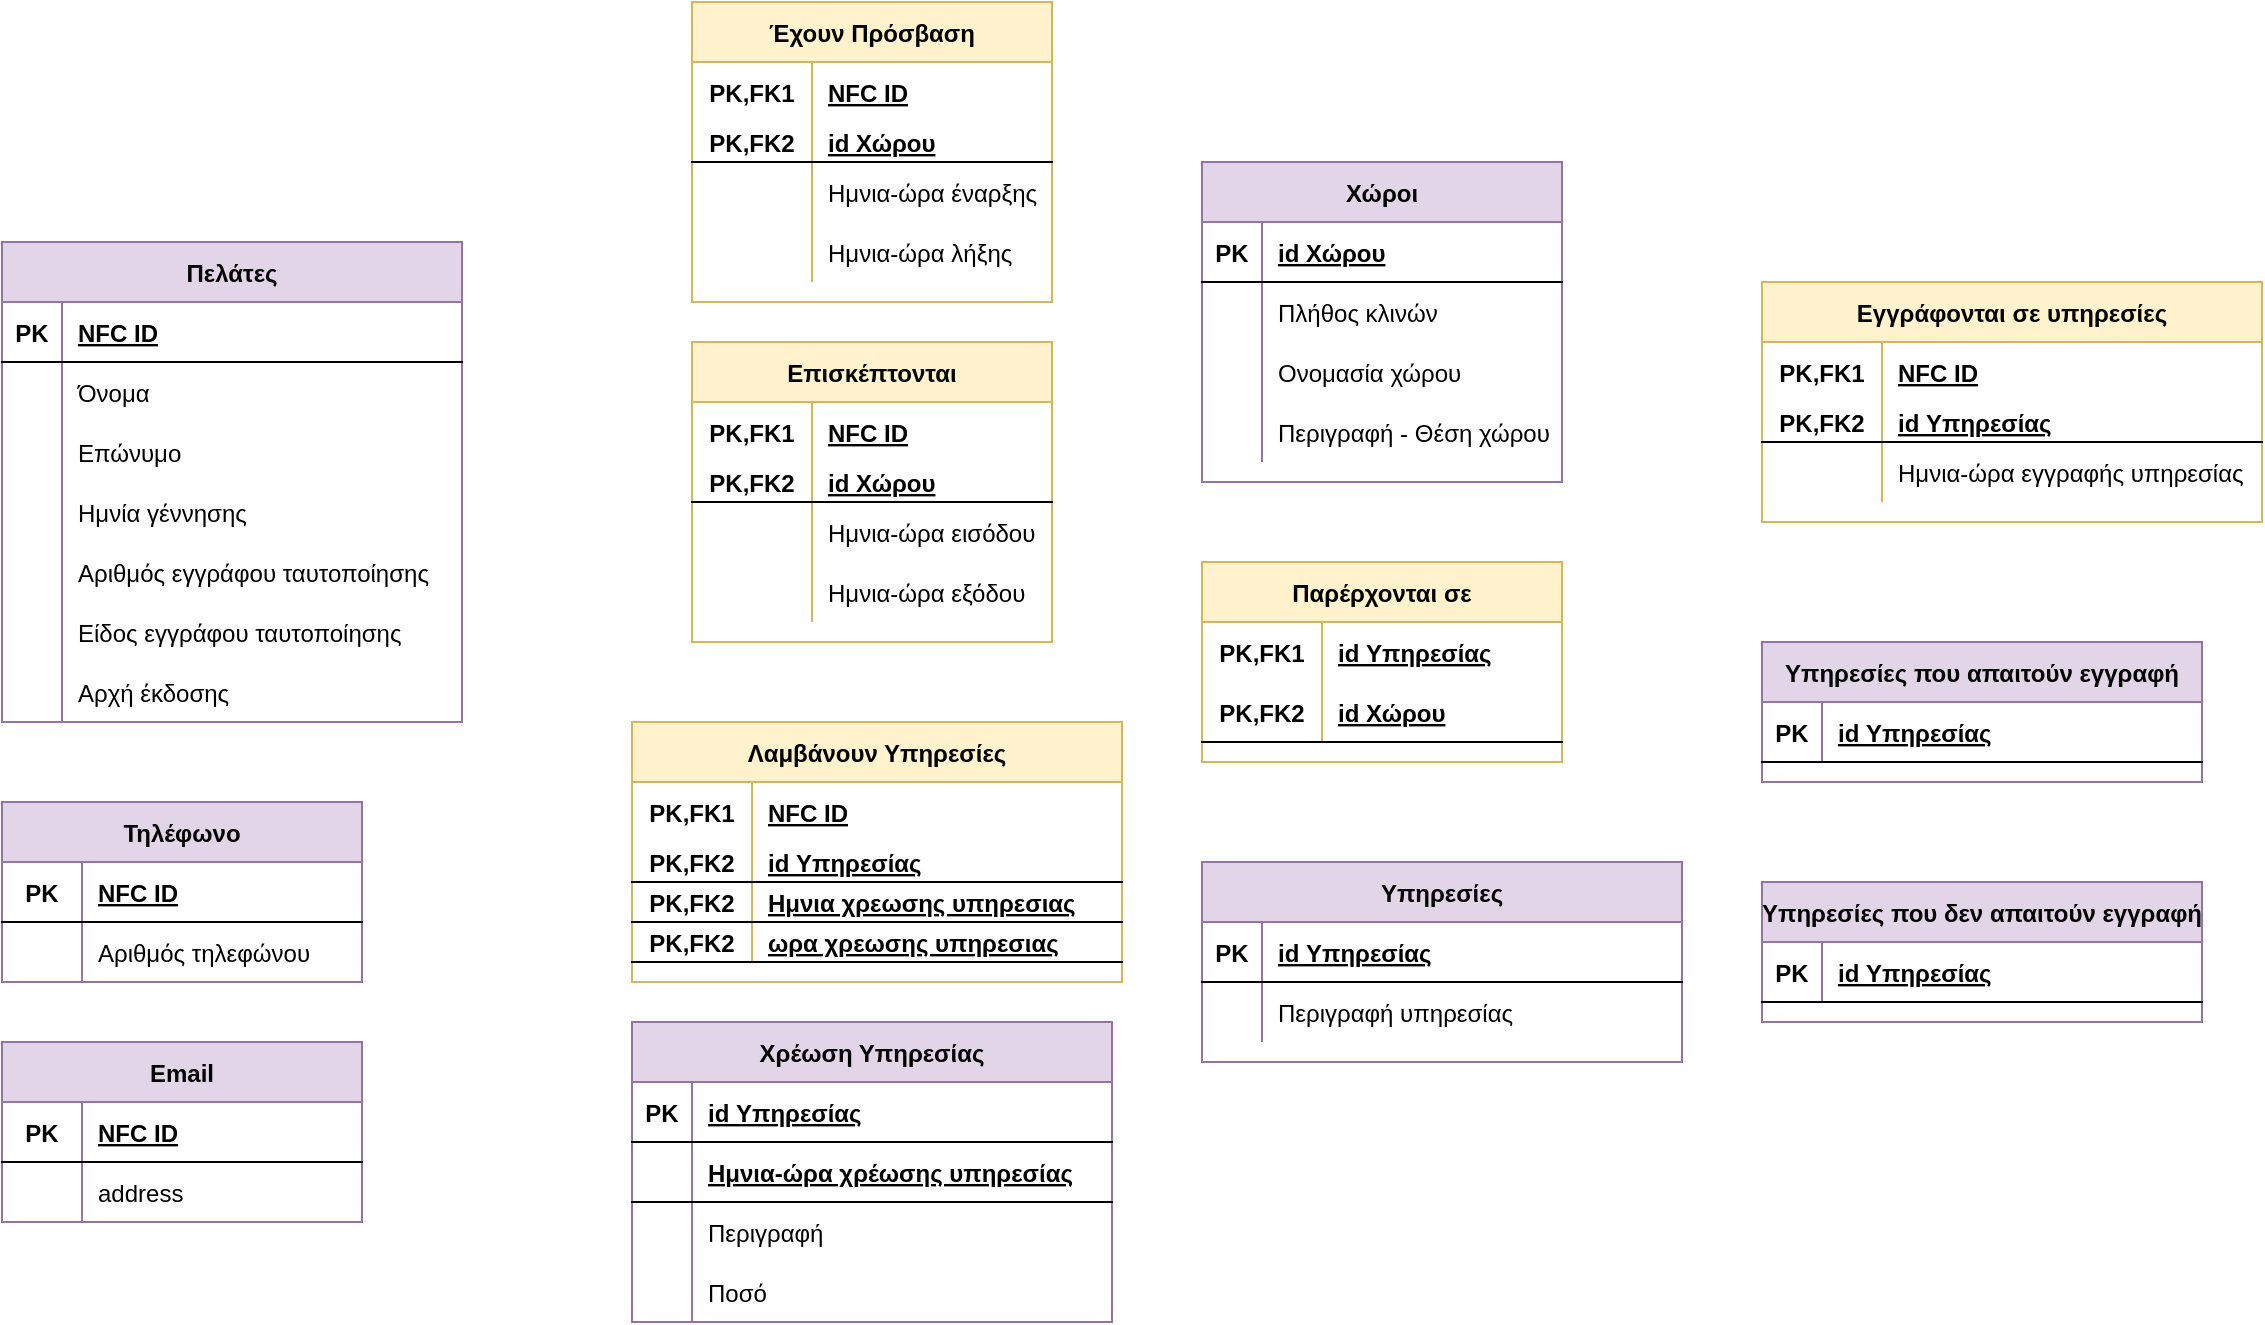 <mxfile version="14.8.0" type="github">
  <diagram id="UiJt79n3c9l6Zct557YQ" name="Page-1">
    <mxGraphModel dx="1535" dy="843" grid="1" gridSize="10" guides="1" tooltips="1" connect="1" arrows="1" fold="1" page="1" pageScale="1" pageWidth="850" pageHeight="1100" background="none" math="0" shadow="0">
      <root>
        <mxCell id="0" />
        <mxCell id="1" parent="0" />
        <mxCell id="T-XrKQRyIoVA5oEfrxLJ-1" value="Πελάτες" style="shape=table;startSize=30;container=1;collapsible=1;childLayout=tableLayout;fixedRows=1;rowLines=0;fontStyle=1;align=center;resizeLast=1;fillColor=#e1d5e7;strokeColor=#9673a6;" parent="1" vertex="1">
          <mxGeometry x="80" y="200" width="230" height="240" as="geometry" />
        </mxCell>
        <mxCell id="T-XrKQRyIoVA5oEfrxLJ-2" value="" style="shape=partialRectangle;collapsible=0;dropTarget=0;pointerEvents=0;fillColor=none;top=0;left=0;bottom=1;right=0;points=[[0,0.5],[1,0.5]];portConstraint=eastwest;" parent="T-XrKQRyIoVA5oEfrxLJ-1" vertex="1">
          <mxGeometry y="30" width="230" height="30" as="geometry" />
        </mxCell>
        <mxCell id="T-XrKQRyIoVA5oEfrxLJ-3" value="PK" style="shape=partialRectangle;connectable=0;fillColor=none;top=0;left=0;bottom=0;right=0;fontStyle=1;overflow=hidden;" parent="T-XrKQRyIoVA5oEfrxLJ-2" vertex="1">
          <mxGeometry width="30" height="30" as="geometry" />
        </mxCell>
        <mxCell id="T-XrKQRyIoVA5oEfrxLJ-4" value="NFC ID" style="shape=partialRectangle;connectable=0;fillColor=none;top=0;left=0;bottom=0;right=0;align=left;spacingLeft=6;fontStyle=5;overflow=hidden;" parent="T-XrKQRyIoVA5oEfrxLJ-2" vertex="1">
          <mxGeometry x="30" width="200" height="30" as="geometry" />
        </mxCell>
        <mxCell id="T-XrKQRyIoVA5oEfrxLJ-5" value="" style="shape=partialRectangle;collapsible=0;dropTarget=0;pointerEvents=0;fillColor=none;top=0;left=0;bottom=0;right=0;points=[[0,0.5],[1,0.5]];portConstraint=eastwest;" parent="T-XrKQRyIoVA5oEfrxLJ-1" vertex="1">
          <mxGeometry y="60" width="230" height="30" as="geometry" />
        </mxCell>
        <mxCell id="T-XrKQRyIoVA5oEfrxLJ-6" value="" style="shape=partialRectangle;connectable=0;fillColor=none;top=0;left=0;bottom=0;right=0;editable=1;overflow=hidden;" parent="T-XrKQRyIoVA5oEfrxLJ-5" vertex="1">
          <mxGeometry width="30" height="30" as="geometry" />
        </mxCell>
        <mxCell id="T-XrKQRyIoVA5oEfrxLJ-7" value="Όνομα" style="shape=partialRectangle;connectable=0;fillColor=none;top=0;left=0;bottom=0;right=0;align=left;spacingLeft=6;overflow=hidden;" parent="T-XrKQRyIoVA5oEfrxLJ-5" vertex="1">
          <mxGeometry x="30" width="200" height="30" as="geometry" />
        </mxCell>
        <mxCell id="T-XrKQRyIoVA5oEfrxLJ-8" value="" style="shape=partialRectangle;collapsible=0;dropTarget=0;pointerEvents=0;fillColor=none;top=0;left=0;bottom=0;right=0;points=[[0,0.5],[1,0.5]];portConstraint=eastwest;" parent="T-XrKQRyIoVA5oEfrxLJ-1" vertex="1">
          <mxGeometry y="90" width="230" height="30" as="geometry" />
        </mxCell>
        <mxCell id="T-XrKQRyIoVA5oEfrxLJ-9" value="" style="shape=partialRectangle;connectable=0;fillColor=none;top=0;left=0;bottom=0;right=0;editable=1;overflow=hidden;" parent="T-XrKQRyIoVA5oEfrxLJ-8" vertex="1">
          <mxGeometry width="30" height="30" as="geometry" />
        </mxCell>
        <mxCell id="T-XrKQRyIoVA5oEfrxLJ-10" value="Επώνυμο" style="shape=partialRectangle;connectable=0;fillColor=none;top=0;left=0;bottom=0;right=0;align=left;spacingLeft=6;overflow=hidden;" parent="T-XrKQRyIoVA5oEfrxLJ-8" vertex="1">
          <mxGeometry x="30" width="200" height="30" as="geometry" />
        </mxCell>
        <mxCell id="T-XrKQRyIoVA5oEfrxLJ-11" value="" style="shape=partialRectangle;collapsible=0;dropTarget=0;pointerEvents=0;fillColor=none;top=0;left=0;bottom=0;right=0;points=[[0,0.5],[1,0.5]];portConstraint=eastwest;" parent="T-XrKQRyIoVA5oEfrxLJ-1" vertex="1">
          <mxGeometry y="120" width="230" height="30" as="geometry" />
        </mxCell>
        <mxCell id="T-XrKQRyIoVA5oEfrxLJ-12" value="" style="shape=partialRectangle;connectable=0;fillColor=none;top=0;left=0;bottom=0;right=0;editable=1;overflow=hidden;" parent="T-XrKQRyIoVA5oEfrxLJ-11" vertex="1">
          <mxGeometry width="30" height="30" as="geometry" />
        </mxCell>
        <mxCell id="T-XrKQRyIoVA5oEfrxLJ-13" value="Ημνία γέννησης" style="shape=partialRectangle;connectable=0;fillColor=none;top=0;left=0;bottom=0;right=0;align=left;spacingLeft=6;overflow=hidden;" parent="T-XrKQRyIoVA5oEfrxLJ-11" vertex="1">
          <mxGeometry x="30" width="200" height="30" as="geometry" />
        </mxCell>
        <mxCell id="T-XrKQRyIoVA5oEfrxLJ-14" value="" style="shape=partialRectangle;collapsible=0;dropTarget=0;pointerEvents=0;fillColor=none;top=0;left=0;bottom=0;right=0;points=[[0,0.5],[1,0.5]];portConstraint=eastwest;" parent="T-XrKQRyIoVA5oEfrxLJ-1" vertex="1">
          <mxGeometry y="150" width="230" height="30" as="geometry" />
        </mxCell>
        <mxCell id="T-XrKQRyIoVA5oEfrxLJ-15" value="" style="shape=partialRectangle;connectable=0;fillColor=none;top=0;left=0;bottom=0;right=0;editable=1;overflow=hidden;" parent="T-XrKQRyIoVA5oEfrxLJ-14" vertex="1">
          <mxGeometry width="30" height="30" as="geometry" />
        </mxCell>
        <mxCell id="T-XrKQRyIoVA5oEfrxLJ-16" value="Αριθμός εγγράφου ταυτοποίησης" style="shape=partialRectangle;connectable=0;fillColor=none;top=0;left=0;bottom=0;right=0;align=left;spacingLeft=6;overflow=hidden;" parent="T-XrKQRyIoVA5oEfrxLJ-14" vertex="1">
          <mxGeometry x="30" width="200" height="30" as="geometry" />
        </mxCell>
        <mxCell id="T-XrKQRyIoVA5oEfrxLJ-17" value="" style="shape=partialRectangle;collapsible=0;dropTarget=0;pointerEvents=0;fillColor=none;top=0;left=0;bottom=0;right=0;points=[[0,0.5],[1,0.5]];portConstraint=eastwest;" parent="T-XrKQRyIoVA5oEfrxLJ-1" vertex="1">
          <mxGeometry y="180" width="230" height="30" as="geometry" />
        </mxCell>
        <mxCell id="T-XrKQRyIoVA5oEfrxLJ-18" value="" style="shape=partialRectangle;connectable=0;fillColor=none;top=0;left=0;bottom=0;right=0;editable=1;overflow=hidden;" parent="T-XrKQRyIoVA5oEfrxLJ-17" vertex="1">
          <mxGeometry width="30" height="30" as="geometry" />
        </mxCell>
        <mxCell id="T-XrKQRyIoVA5oEfrxLJ-19" value="Είδος εγγράφου ταυτοποίησης" style="shape=partialRectangle;connectable=0;fillColor=none;top=0;left=0;bottom=0;right=0;align=left;spacingLeft=6;overflow=hidden;" parent="T-XrKQRyIoVA5oEfrxLJ-17" vertex="1">
          <mxGeometry x="30" width="200" height="30" as="geometry" />
        </mxCell>
        <mxCell id="T-XrKQRyIoVA5oEfrxLJ-20" value="" style="shape=partialRectangle;collapsible=0;dropTarget=0;pointerEvents=0;fillColor=none;top=0;left=0;bottom=0;right=0;points=[[0,0.5],[1,0.5]];portConstraint=eastwest;" parent="T-XrKQRyIoVA5oEfrxLJ-1" vertex="1">
          <mxGeometry y="210" width="230" height="30" as="geometry" />
        </mxCell>
        <mxCell id="T-XrKQRyIoVA5oEfrxLJ-21" value="" style="shape=partialRectangle;connectable=0;fillColor=none;top=0;left=0;bottom=0;right=0;editable=1;overflow=hidden;" parent="T-XrKQRyIoVA5oEfrxLJ-20" vertex="1">
          <mxGeometry width="30" height="30" as="geometry" />
        </mxCell>
        <mxCell id="T-XrKQRyIoVA5oEfrxLJ-22" value="Αρχή έκδοσης" style="shape=partialRectangle;connectable=0;fillColor=none;top=0;left=0;bottom=0;right=0;align=left;spacingLeft=6;overflow=hidden;" parent="T-XrKQRyIoVA5oEfrxLJ-20" vertex="1">
          <mxGeometry x="30" width="200" height="30" as="geometry" />
        </mxCell>
        <mxCell id="T-XrKQRyIoVA5oEfrxLJ-23" value="Email" style="shape=table;startSize=30;container=1;collapsible=1;childLayout=tableLayout;fixedRows=1;rowLines=0;fontStyle=1;align=center;resizeLast=1;fillColor=#e1d5e7;strokeColor=#9673a6;" parent="1" vertex="1">
          <mxGeometry x="80" y="600" width="180" height="90" as="geometry" />
        </mxCell>
        <mxCell id="T-XrKQRyIoVA5oEfrxLJ-24" value="" style="shape=partialRectangle;collapsible=0;dropTarget=0;pointerEvents=0;fillColor=none;top=0;left=0;bottom=1;right=0;points=[[0,0.5],[1,0.5]];portConstraint=eastwest;" parent="T-XrKQRyIoVA5oEfrxLJ-23" vertex="1">
          <mxGeometry y="30" width="180" height="30" as="geometry" />
        </mxCell>
        <mxCell id="T-XrKQRyIoVA5oEfrxLJ-25" value="PK" style="shape=partialRectangle;connectable=0;fillColor=none;top=0;left=0;bottom=0;right=0;fontStyle=1;overflow=hidden;" parent="T-XrKQRyIoVA5oEfrxLJ-24" vertex="1">
          <mxGeometry width="40.0" height="30" as="geometry" />
        </mxCell>
        <mxCell id="T-XrKQRyIoVA5oEfrxLJ-26" value="NFC ID" style="shape=partialRectangle;connectable=0;fillColor=none;top=0;left=0;bottom=0;right=0;align=left;spacingLeft=6;fontStyle=5;overflow=hidden;" parent="T-XrKQRyIoVA5oEfrxLJ-24" vertex="1">
          <mxGeometry x="40.0" width="140.0" height="30" as="geometry" />
        </mxCell>
        <mxCell id="T-XrKQRyIoVA5oEfrxLJ-27" value="" style="shape=partialRectangle;collapsible=0;dropTarget=0;pointerEvents=0;fillColor=none;top=0;left=0;bottom=0;right=0;points=[[0,0.5],[1,0.5]];portConstraint=eastwest;" parent="T-XrKQRyIoVA5oEfrxLJ-23" vertex="1">
          <mxGeometry y="60" width="180" height="30" as="geometry" />
        </mxCell>
        <mxCell id="T-XrKQRyIoVA5oEfrxLJ-28" value="" style="shape=partialRectangle;connectable=0;fillColor=none;top=0;left=0;bottom=0;right=0;editable=1;overflow=hidden;" parent="T-XrKQRyIoVA5oEfrxLJ-27" vertex="1">
          <mxGeometry width="40.0" height="30" as="geometry" />
        </mxCell>
        <mxCell id="T-XrKQRyIoVA5oEfrxLJ-29" value="address" style="shape=partialRectangle;connectable=0;fillColor=none;top=0;left=0;bottom=0;right=0;align=left;spacingLeft=6;overflow=hidden;" parent="T-XrKQRyIoVA5oEfrxLJ-27" vertex="1">
          <mxGeometry x="40.0" width="140.0" height="30" as="geometry" />
        </mxCell>
        <mxCell id="T-XrKQRyIoVA5oEfrxLJ-45" value="Τηλέφωνο" style="shape=table;startSize=30;container=1;collapsible=1;childLayout=tableLayout;fixedRows=1;rowLines=0;fontStyle=1;align=center;resizeLast=1;fillColor=#e1d5e7;strokeColor=#9673a6;" parent="1" vertex="1">
          <mxGeometry x="80" y="480" width="180" height="90" as="geometry" />
        </mxCell>
        <mxCell id="T-XrKQRyIoVA5oEfrxLJ-46" value="" style="shape=partialRectangle;collapsible=0;dropTarget=0;pointerEvents=0;fillColor=none;top=0;left=0;bottom=1;right=0;points=[[0,0.5],[1,0.5]];portConstraint=eastwest;" parent="T-XrKQRyIoVA5oEfrxLJ-45" vertex="1">
          <mxGeometry y="30" width="180" height="30" as="geometry" />
        </mxCell>
        <mxCell id="T-XrKQRyIoVA5oEfrxLJ-47" value="PK" style="shape=partialRectangle;connectable=0;fillColor=none;top=0;left=0;bottom=0;right=0;fontStyle=1;overflow=hidden;" parent="T-XrKQRyIoVA5oEfrxLJ-46" vertex="1">
          <mxGeometry width="40.0" height="30" as="geometry" />
        </mxCell>
        <mxCell id="T-XrKQRyIoVA5oEfrxLJ-48" value="NFC ID" style="shape=partialRectangle;connectable=0;fillColor=none;top=0;left=0;bottom=0;right=0;align=left;spacingLeft=6;fontStyle=5;overflow=hidden;" parent="T-XrKQRyIoVA5oEfrxLJ-46" vertex="1">
          <mxGeometry x="40.0" width="140.0" height="30" as="geometry" />
        </mxCell>
        <mxCell id="T-XrKQRyIoVA5oEfrxLJ-49" value="" style="shape=partialRectangle;collapsible=0;dropTarget=0;pointerEvents=0;fillColor=none;top=0;left=0;bottom=0;right=0;points=[[0,0.5],[1,0.5]];portConstraint=eastwest;" parent="T-XrKQRyIoVA5oEfrxLJ-45" vertex="1">
          <mxGeometry y="60" width="180" height="30" as="geometry" />
        </mxCell>
        <mxCell id="T-XrKQRyIoVA5oEfrxLJ-50" value="" style="shape=partialRectangle;connectable=0;fillColor=none;top=0;left=0;bottom=0;right=0;editable=1;overflow=hidden;" parent="T-XrKQRyIoVA5oEfrxLJ-49" vertex="1">
          <mxGeometry width="40.0" height="30" as="geometry" />
        </mxCell>
        <mxCell id="T-XrKQRyIoVA5oEfrxLJ-51" value="Αριθμός τηλεφώνου" style="shape=partialRectangle;connectable=0;fillColor=none;top=0;left=0;bottom=0;right=0;align=left;spacingLeft=6;overflow=hidden;" parent="T-XrKQRyIoVA5oEfrxLJ-49" vertex="1">
          <mxGeometry x="40.0" width="140.0" height="30" as="geometry" />
        </mxCell>
        <mxCell id="qD663HnJITCPiMNO48Jf-1" value="Χώροι" style="shape=table;startSize=30;container=1;collapsible=1;childLayout=tableLayout;fixedRows=1;rowLines=0;fontStyle=1;align=center;resizeLast=1;fillColor=#e1d5e7;strokeColor=#9673a6;" vertex="1" parent="1">
          <mxGeometry x="680" y="160" width="180" height="160" as="geometry" />
        </mxCell>
        <mxCell id="qD663HnJITCPiMNO48Jf-2" value="" style="shape=partialRectangle;collapsible=0;dropTarget=0;pointerEvents=0;fillColor=none;top=0;left=0;bottom=1;right=0;points=[[0,0.5],[1,0.5]];portConstraint=eastwest;" vertex="1" parent="qD663HnJITCPiMNO48Jf-1">
          <mxGeometry y="30" width="180" height="30" as="geometry" />
        </mxCell>
        <mxCell id="qD663HnJITCPiMNO48Jf-3" value="PK" style="shape=partialRectangle;connectable=0;fillColor=none;top=0;left=0;bottom=0;right=0;fontStyle=1;overflow=hidden;" vertex="1" parent="qD663HnJITCPiMNO48Jf-2">
          <mxGeometry width="30" height="30" as="geometry" />
        </mxCell>
        <mxCell id="qD663HnJITCPiMNO48Jf-4" value="id Χώρου" style="shape=partialRectangle;connectable=0;fillColor=none;top=0;left=0;bottom=0;right=0;align=left;spacingLeft=6;fontStyle=5;overflow=hidden;" vertex="1" parent="qD663HnJITCPiMNO48Jf-2">
          <mxGeometry x="30" width="150" height="30" as="geometry" />
        </mxCell>
        <mxCell id="qD663HnJITCPiMNO48Jf-5" value="" style="shape=partialRectangle;collapsible=0;dropTarget=0;pointerEvents=0;fillColor=none;top=0;left=0;bottom=0;right=0;points=[[0,0.5],[1,0.5]];portConstraint=eastwest;" vertex="1" parent="qD663HnJITCPiMNO48Jf-1">
          <mxGeometry y="60" width="180" height="30" as="geometry" />
        </mxCell>
        <mxCell id="qD663HnJITCPiMNO48Jf-6" value="" style="shape=partialRectangle;connectable=0;fillColor=none;top=0;left=0;bottom=0;right=0;editable=1;overflow=hidden;" vertex="1" parent="qD663HnJITCPiMNO48Jf-5">
          <mxGeometry width="30" height="30" as="geometry" />
        </mxCell>
        <mxCell id="qD663HnJITCPiMNO48Jf-7" value="Πλήθος κλινών" style="shape=partialRectangle;connectable=0;fillColor=none;top=0;left=0;bottom=0;right=0;align=left;spacingLeft=6;overflow=hidden;" vertex="1" parent="qD663HnJITCPiMNO48Jf-5">
          <mxGeometry x="30" width="150" height="30" as="geometry" />
        </mxCell>
        <mxCell id="qD663HnJITCPiMNO48Jf-8" value="" style="shape=partialRectangle;collapsible=0;dropTarget=0;pointerEvents=0;fillColor=none;top=0;left=0;bottom=0;right=0;points=[[0,0.5],[1,0.5]];portConstraint=eastwest;" vertex="1" parent="qD663HnJITCPiMNO48Jf-1">
          <mxGeometry y="90" width="180" height="30" as="geometry" />
        </mxCell>
        <mxCell id="qD663HnJITCPiMNO48Jf-9" value="" style="shape=partialRectangle;connectable=0;fillColor=none;top=0;left=0;bottom=0;right=0;editable=1;overflow=hidden;" vertex="1" parent="qD663HnJITCPiMNO48Jf-8">
          <mxGeometry width="30" height="30" as="geometry" />
        </mxCell>
        <mxCell id="qD663HnJITCPiMNO48Jf-10" value="Ονομασία χώρου" style="shape=partialRectangle;connectable=0;fillColor=none;top=0;left=0;bottom=0;right=0;align=left;spacingLeft=6;overflow=hidden;" vertex="1" parent="qD663HnJITCPiMNO48Jf-8">
          <mxGeometry x="30" width="150" height="30" as="geometry" />
        </mxCell>
        <mxCell id="qD663HnJITCPiMNO48Jf-11" value="" style="shape=partialRectangle;collapsible=0;dropTarget=0;pointerEvents=0;fillColor=none;top=0;left=0;bottom=0;right=0;points=[[0,0.5],[1,0.5]];portConstraint=eastwest;" vertex="1" parent="qD663HnJITCPiMNO48Jf-1">
          <mxGeometry y="120" width="180" height="30" as="geometry" />
        </mxCell>
        <mxCell id="qD663HnJITCPiMNO48Jf-12" value="" style="shape=partialRectangle;connectable=0;fillColor=none;top=0;left=0;bottom=0;right=0;editable=1;overflow=hidden;" vertex="1" parent="qD663HnJITCPiMNO48Jf-11">
          <mxGeometry width="30" height="30" as="geometry" />
        </mxCell>
        <mxCell id="qD663HnJITCPiMNO48Jf-13" value="Περιγραφή - Θέση χώρου" style="shape=partialRectangle;connectable=0;fillColor=none;top=0;left=0;bottom=0;right=0;align=left;spacingLeft=6;overflow=hidden;" vertex="1" parent="qD663HnJITCPiMNO48Jf-11">
          <mxGeometry x="30" width="150" height="30" as="geometry" />
        </mxCell>
        <mxCell id="qD663HnJITCPiMNO48Jf-14" value="Υπηρεσίες" style="shape=table;startSize=30;container=1;collapsible=1;childLayout=tableLayout;fixedRows=1;rowLines=0;fontStyle=1;align=center;resizeLast=1;fillColor=#e1d5e7;strokeColor=#9673a6;" vertex="1" parent="1">
          <mxGeometry x="680" y="510" width="240" height="100" as="geometry" />
        </mxCell>
        <mxCell id="qD663HnJITCPiMNO48Jf-15" value="" style="shape=partialRectangle;collapsible=0;dropTarget=0;pointerEvents=0;fillColor=none;top=0;left=0;bottom=1;right=0;points=[[0,0.5],[1,0.5]];portConstraint=eastwest;" vertex="1" parent="qD663HnJITCPiMNO48Jf-14">
          <mxGeometry y="30" width="240" height="30" as="geometry" />
        </mxCell>
        <mxCell id="qD663HnJITCPiMNO48Jf-16" value="PK" style="shape=partialRectangle;connectable=0;fillColor=none;top=0;left=0;bottom=0;right=0;fontStyle=1;overflow=hidden;" vertex="1" parent="qD663HnJITCPiMNO48Jf-15">
          <mxGeometry width="30" height="30" as="geometry" />
        </mxCell>
        <mxCell id="qD663HnJITCPiMNO48Jf-17" value="id Υπηρεσίας" style="shape=partialRectangle;connectable=0;fillColor=none;top=0;left=0;bottom=0;right=0;align=left;spacingLeft=6;fontStyle=5;overflow=hidden;" vertex="1" parent="qD663HnJITCPiMNO48Jf-15">
          <mxGeometry x="30" width="210" height="30" as="geometry" />
        </mxCell>
        <mxCell id="qD663HnJITCPiMNO48Jf-18" value="" style="shape=partialRectangle;collapsible=0;dropTarget=0;pointerEvents=0;fillColor=none;top=0;left=0;bottom=0;right=0;points=[[0,0.5],[1,0.5]];portConstraint=eastwest;" vertex="1" parent="qD663HnJITCPiMNO48Jf-14">
          <mxGeometry y="60" width="240" height="30" as="geometry" />
        </mxCell>
        <mxCell id="qD663HnJITCPiMNO48Jf-19" value="" style="shape=partialRectangle;connectable=0;fillColor=none;top=0;left=0;bottom=0;right=0;editable=1;overflow=hidden;" vertex="1" parent="qD663HnJITCPiMNO48Jf-18">
          <mxGeometry width="30" height="30" as="geometry" />
        </mxCell>
        <mxCell id="qD663HnJITCPiMNO48Jf-20" value="Περιγραφή υπηρεσίας" style="shape=partialRectangle;connectable=0;fillColor=none;top=0;left=0;bottom=0;right=0;align=left;spacingLeft=6;overflow=hidden;" vertex="1" parent="qD663HnJITCPiMNO48Jf-18">
          <mxGeometry x="30" width="210" height="30" as="geometry" />
        </mxCell>
        <mxCell id="qD663HnJITCPiMNO48Jf-83" value="Υπηρεσίες που απαιτούν εγγραφή" style="shape=table;startSize=30;container=1;collapsible=1;childLayout=tableLayout;fixedRows=1;rowLines=0;fontStyle=1;align=center;resizeLast=1;fillColor=#e1d5e7;strokeColor=#9673a6;" vertex="1" parent="1">
          <mxGeometry x="960" y="400" width="220" height="70" as="geometry" />
        </mxCell>
        <mxCell id="qD663HnJITCPiMNO48Jf-84" value="" style="shape=partialRectangle;collapsible=0;dropTarget=0;pointerEvents=0;fillColor=none;top=0;left=0;bottom=1;right=0;points=[[0,0.5],[1,0.5]];portConstraint=eastwest;" vertex="1" parent="qD663HnJITCPiMNO48Jf-83">
          <mxGeometry y="30" width="220" height="30" as="geometry" />
        </mxCell>
        <mxCell id="qD663HnJITCPiMNO48Jf-85" value="PK" style="shape=partialRectangle;connectable=0;fillColor=none;top=0;left=0;bottom=0;right=0;fontStyle=1;overflow=hidden;" vertex="1" parent="qD663HnJITCPiMNO48Jf-84">
          <mxGeometry width="30" height="30" as="geometry" />
        </mxCell>
        <mxCell id="qD663HnJITCPiMNO48Jf-86" value="id Υπηρεσίας" style="shape=partialRectangle;connectable=0;fillColor=none;top=0;left=0;bottom=0;right=0;align=left;spacingLeft=6;fontStyle=5;overflow=hidden;" vertex="1" parent="qD663HnJITCPiMNO48Jf-84">
          <mxGeometry x="30" width="190" height="30" as="geometry" />
        </mxCell>
        <mxCell id="qD663HnJITCPiMNO48Jf-90" value="Υπηρεσίες που δεν απαιτούν εγγραφή" style="shape=table;startSize=30;container=1;collapsible=1;childLayout=tableLayout;fixedRows=1;rowLines=0;fontStyle=1;align=center;resizeLast=1;fillColor=#e1d5e7;strokeColor=#9673a6;" vertex="1" parent="1">
          <mxGeometry x="960" y="520" width="220" height="70" as="geometry" />
        </mxCell>
        <mxCell id="qD663HnJITCPiMNO48Jf-91" value="" style="shape=partialRectangle;collapsible=0;dropTarget=0;pointerEvents=0;fillColor=none;top=0;left=0;bottom=1;right=0;points=[[0,0.5],[1,0.5]];portConstraint=eastwest;" vertex="1" parent="qD663HnJITCPiMNO48Jf-90">
          <mxGeometry y="30" width="220" height="30" as="geometry" />
        </mxCell>
        <mxCell id="qD663HnJITCPiMNO48Jf-92" value="PK" style="shape=partialRectangle;connectable=0;fillColor=none;top=0;left=0;bottom=0;right=0;fontStyle=1;overflow=hidden;" vertex="1" parent="qD663HnJITCPiMNO48Jf-91">
          <mxGeometry width="30" height="30" as="geometry" />
        </mxCell>
        <mxCell id="qD663HnJITCPiMNO48Jf-93" value="id Υπηρεσίας" style="shape=partialRectangle;connectable=0;fillColor=none;top=0;left=0;bottom=0;right=0;align=left;spacingLeft=6;fontStyle=5;overflow=hidden;" vertex="1" parent="qD663HnJITCPiMNO48Jf-91">
          <mxGeometry x="30" width="190" height="30" as="geometry" />
        </mxCell>
        <mxCell id="qD663HnJITCPiMNO48Jf-94" value="Χρέωση Υπηρεσίας" style="shape=table;startSize=30;container=1;collapsible=1;childLayout=tableLayout;fixedRows=1;rowLines=0;fontStyle=1;align=center;resizeLast=1;fillColor=#e1d5e7;strokeColor=#9673a6;" vertex="1" parent="1">
          <mxGeometry x="395" y="590" width="240" height="150" as="geometry" />
        </mxCell>
        <mxCell id="qD663HnJITCPiMNO48Jf-95" value="" style="shape=partialRectangle;collapsible=0;dropTarget=0;pointerEvents=0;fillColor=none;top=0;left=0;bottom=1;right=0;points=[[0,0.5],[1,0.5]];portConstraint=eastwest;" vertex="1" parent="qD663HnJITCPiMNO48Jf-94">
          <mxGeometry y="30" width="240" height="30" as="geometry" />
        </mxCell>
        <mxCell id="qD663HnJITCPiMNO48Jf-96" value="PK" style="shape=partialRectangle;connectable=0;fillColor=none;top=0;left=0;bottom=0;right=0;fontStyle=1;overflow=hidden;" vertex="1" parent="qD663HnJITCPiMNO48Jf-95">
          <mxGeometry width="30" height="30" as="geometry" />
        </mxCell>
        <mxCell id="qD663HnJITCPiMNO48Jf-97" value="id Υπηρεσίας" style="shape=partialRectangle;connectable=0;fillColor=none;top=0;left=0;bottom=0;right=0;align=left;spacingLeft=6;fontStyle=5;overflow=hidden;" vertex="1" parent="qD663HnJITCPiMNO48Jf-95">
          <mxGeometry x="30" width="210" height="30" as="geometry" />
        </mxCell>
        <mxCell id="qD663HnJITCPiMNO48Jf-110" value="" style="shape=partialRectangle;collapsible=0;dropTarget=0;pointerEvents=0;fillColor=none;top=0;left=0;bottom=1;right=0;points=[[0,0.5],[1,0.5]];portConstraint=eastwest;" vertex="1" parent="qD663HnJITCPiMNO48Jf-94">
          <mxGeometry y="60" width="240" height="30" as="geometry" />
        </mxCell>
        <mxCell id="qD663HnJITCPiMNO48Jf-111" value="" style="shape=partialRectangle;connectable=0;fillColor=none;top=0;left=0;bottom=0;right=0;fontStyle=1;overflow=hidden;" vertex="1" parent="qD663HnJITCPiMNO48Jf-110">
          <mxGeometry width="30" height="30" as="geometry" />
        </mxCell>
        <mxCell id="qD663HnJITCPiMNO48Jf-112" value="Ημνια-ώρα χρέωσης υπηρεσίας" style="shape=partialRectangle;connectable=0;fillColor=none;top=0;left=0;bottom=0;right=0;align=left;spacingLeft=6;fontStyle=5;overflow=hidden;" vertex="1" parent="qD663HnJITCPiMNO48Jf-110">
          <mxGeometry x="30" width="210" height="30" as="geometry" />
        </mxCell>
        <mxCell id="qD663HnJITCPiMNO48Jf-119" value="" style="shape=partialRectangle;collapsible=0;dropTarget=0;pointerEvents=0;fillColor=none;top=0;left=0;bottom=0;right=0;points=[[0,0.5],[1,0.5]];portConstraint=eastwest;" vertex="1" parent="qD663HnJITCPiMNO48Jf-94">
          <mxGeometry y="90" width="240" height="30" as="geometry" />
        </mxCell>
        <mxCell id="qD663HnJITCPiMNO48Jf-120" value="" style="shape=partialRectangle;connectable=0;fillColor=none;top=0;left=0;bottom=0;right=0;editable=1;overflow=hidden;" vertex="1" parent="qD663HnJITCPiMNO48Jf-119">
          <mxGeometry width="30" height="30" as="geometry" />
        </mxCell>
        <mxCell id="qD663HnJITCPiMNO48Jf-121" value="Περιγραφή" style="shape=partialRectangle;connectable=0;fillColor=none;top=0;left=0;bottom=0;right=0;align=left;spacingLeft=6;overflow=hidden;" vertex="1" parent="qD663HnJITCPiMNO48Jf-119">
          <mxGeometry x="30" width="210" height="30" as="geometry" />
        </mxCell>
        <mxCell id="qD663HnJITCPiMNO48Jf-125" value="" style="shape=partialRectangle;collapsible=0;dropTarget=0;pointerEvents=0;fillColor=none;top=0;left=0;bottom=0;right=0;points=[[0,0.5],[1,0.5]];portConstraint=eastwest;" vertex="1" parent="qD663HnJITCPiMNO48Jf-94">
          <mxGeometry y="120" width="240" height="30" as="geometry" />
        </mxCell>
        <mxCell id="qD663HnJITCPiMNO48Jf-126" value="" style="shape=partialRectangle;connectable=0;fillColor=none;top=0;left=0;bottom=0;right=0;editable=1;overflow=hidden;" vertex="1" parent="qD663HnJITCPiMNO48Jf-125">
          <mxGeometry width="30" height="30" as="geometry" />
        </mxCell>
        <mxCell id="qD663HnJITCPiMNO48Jf-127" value="Ποσό" style="shape=partialRectangle;connectable=0;fillColor=none;top=0;left=0;bottom=0;right=0;align=left;spacingLeft=6;overflow=hidden;" vertex="1" parent="qD663HnJITCPiMNO48Jf-125">
          <mxGeometry x="30" width="210" height="30" as="geometry" />
        </mxCell>
        <mxCell id="qD663HnJITCPiMNO48Jf-136" value="Λαμβάνουν Υπηρεσίες" style="shape=table;startSize=30;container=1;collapsible=1;childLayout=tableLayout;fixedRows=1;rowLines=0;fontStyle=1;align=center;resizeLast=1;fillColor=#fff2cc;strokeColor=#d6b656;" vertex="1" parent="1">
          <mxGeometry x="395" y="440" width="245" height="130" as="geometry" />
        </mxCell>
        <mxCell id="qD663HnJITCPiMNO48Jf-137" value="" style="shape=partialRectangle;collapsible=0;dropTarget=0;pointerEvents=0;fillColor=none;top=0;left=0;bottom=0;right=0;points=[[0,0.5],[1,0.5]];portConstraint=eastwest;" vertex="1" parent="qD663HnJITCPiMNO48Jf-136">
          <mxGeometry y="30" width="245" height="30" as="geometry" />
        </mxCell>
        <mxCell id="qD663HnJITCPiMNO48Jf-138" value="PK,FK1" style="shape=partialRectangle;connectable=0;fillColor=none;top=0;left=0;bottom=0;right=0;fontStyle=1;overflow=hidden;" vertex="1" parent="qD663HnJITCPiMNO48Jf-137">
          <mxGeometry width="60" height="30" as="geometry" />
        </mxCell>
        <mxCell id="qD663HnJITCPiMNO48Jf-139" value="NFC ID" style="shape=partialRectangle;connectable=0;fillColor=none;top=0;left=0;bottom=0;right=0;align=left;spacingLeft=6;fontStyle=5;overflow=hidden;" vertex="1" parent="qD663HnJITCPiMNO48Jf-137">
          <mxGeometry x="60" width="185" height="30" as="geometry" />
        </mxCell>
        <mxCell id="qD663HnJITCPiMNO48Jf-140" value="" style="shape=partialRectangle;collapsible=0;dropTarget=0;pointerEvents=0;fillColor=none;top=0;left=0;bottom=1;right=0;points=[[0,0.5],[1,0.5]];portConstraint=eastwest;" vertex="1" parent="qD663HnJITCPiMNO48Jf-136">
          <mxGeometry y="60" width="245" height="20" as="geometry" />
        </mxCell>
        <mxCell id="qD663HnJITCPiMNO48Jf-141" value="PK,FK2" style="shape=partialRectangle;connectable=0;fillColor=none;top=0;left=0;bottom=0;right=0;fontStyle=1;overflow=hidden;" vertex="1" parent="qD663HnJITCPiMNO48Jf-140">
          <mxGeometry width="60" height="20" as="geometry" />
        </mxCell>
        <mxCell id="qD663HnJITCPiMNO48Jf-142" value="id Υπηρεσίας" style="shape=partialRectangle;connectable=0;fillColor=none;top=0;left=0;bottom=0;right=0;align=left;spacingLeft=6;fontStyle=5;overflow=hidden;" vertex="1" parent="qD663HnJITCPiMNO48Jf-140">
          <mxGeometry x="60" width="185" height="20" as="geometry" />
        </mxCell>
        <mxCell id="qD663HnJITCPiMNO48Jf-196" value="" style="shape=partialRectangle;collapsible=0;dropTarget=0;pointerEvents=0;fillColor=none;top=0;left=0;bottom=1;right=0;points=[[0,0.5],[1,0.5]];portConstraint=eastwest;" vertex="1" parent="qD663HnJITCPiMNO48Jf-136">
          <mxGeometry y="80" width="245" height="20" as="geometry" />
        </mxCell>
        <mxCell id="qD663HnJITCPiMNO48Jf-197" value="PK,FK2" style="shape=partialRectangle;connectable=0;fillColor=none;top=0;left=0;bottom=0;right=0;fontStyle=1;overflow=hidden;" vertex="1" parent="qD663HnJITCPiMNO48Jf-196">
          <mxGeometry width="60" height="20" as="geometry" />
        </mxCell>
        <mxCell id="qD663HnJITCPiMNO48Jf-198" value="Ημνια χρεωσης υπηρεσιας" style="shape=partialRectangle;connectable=0;fillColor=none;top=0;left=0;bottom=0;right=0;align=left;spacingLeft=6;fontStyle=5;overflow=hidden;" vertex="1" parent="qD663HnJITCPiMNO48Jf-196">
          <mxGeometry x="60" width="185" height="20" as="geometry" />
        </mxCell>
        <mxCell id="qD663HnJITCPiMNO48Jf-199" value="" style="shape=partialRectangle;collapsible=0;dropTarget=0;pointerEvents=0;fillColor=none;top=0;left=0;bottom=1;right=0;points=[[0,0.5],[1,0.5]];portConstraint=eastwest;" vertex="1" parent="qD663HnJITCPiMNO48Jf-136">
          <mxGeometry y="100" width="245" height="20" as="geometry" />
        </mxCell>
        <mxCell id="qD663HnJITCPiMNO48Jf-200" value="PK,FK2" style="shape=partialRectangle;connectable=0;fillColor=none;top=0;left=0;bottom=0;right=0;fontStyle=1;overflow=hidden;" vertex="1" parent="qD663HnJITCPiMNO48Jf-199">
          <mxGeometry width="60" height="20" as="geometry" />
        </mxCell>
        <mxCell id="qD663HnJITCPiMNO48Jf-201" value="ωρα χρεωσης υπηρεσιας" style="shape=partialRectangle;connectable=0;fillColor=none;top=0;left=0;bottom=0;right=0;align=left;spacingLeft=6;fontStyle=5;overflow=hidden;" vertex="1" parent="qD663HnJITCPiMNO48Jf-199">
          <mxGeometry x="60" width="185" height="20" as="geometry" />
        </mxCell>
        <mxCell id="qD663HnJITCPiMNO48Jf-149" value="Παρέρχονται σε" style="shape=table;startSize=30;container=1;collapsible=1;childLayout=tableLayout;fixedRows=1;rowLines=0;fontStyle=1;align=center;resizeLast=1;fillColor=#fff2cc;strokeColor=#d6b656;" vertex="1" parent="1">
          <mxGeometry x="680" y="360" width="180" height="100" as="geometry" />
        </mxCell>
        <mxCell id="qD663HnJITCPiMNO48Jf-150" value="" style="shape=partialRectangle;collapsible=0;dropTarget=0;pointerEvents=0;fillColor=none;top=0;left=0;bottom=0;right=0;points=[[0,0.5],[1,0.5]];portConstraint=eastwest;" vertex="1" parent="qD663HnJITCPiMNO48Jf-149">
          <mxGeometry y="30" width="180" height="30" as="geometry" />
        </mxCell>
        <mxCell id="qD663HnJITCPiMNO48Jf-151" value="PK,FK1" style="shape=partialRectangle;connectable=0;fillColor=none;top=0;left=0;bottom=0;right=0;fontStyle=1;overflow=hidden;" vertex="1" parent="qD663HnJITCPiMNO48Jf-150">
          <mxGeometry width="60" height="30" as="geometry" />
        </mxCell>
        <mxCell id="qD663HnJITCPiMNO48Jf-152" value="id Υπηρεσίας" style="shape=partialRectangle;connectable=0;fillColor=none;top=0;left=0;bottom=0;right=0;align=left;spacingLeft=6;fontStyle=5;overflow=hidden;" vertex="1" parent="qD663HnJITCPiMNO48Jf-150">
          <mxGeometry x="60" width="120" height="30" as="geometry" />
        </mxCell>
        <mxCell id="qD663HnJITCPiMNO48Jf-153" value="" style="shape=partialRectangle;collapsible=0;dropTarget=0;pointerEvents=0;fillColor=none;top=0;left=0;bottom=1;right=0;points=[[0,0.5],[1,0.5]];portConstraint=eastwest;" vertex="1" parent="qD663HnJITCPiMNO48Jf-149">
          <mxGeometry y="60" width="180" height="30" as="geometry" />
        </mxCell>
        <mxCell id="qD663HnJITCPiMNO48Jf-154" value="PK,FK2" style="shape=partialRectangle;connectable=0;fillColor=none;top=0;left=0;bottom=0;right=0;fontStyle=1;overflow=hidden;" vertex="1" parent="qD663HnJITCPiMNO48Jf-153">
          <mxGeometry width="60" height="30" as="geometry" />
        </mxCell>
        <mxCell id="qD663HnJITCPiMNO48Jf-155" value="id Χώρου" style="shape=partialRectangle;connectable=0;fillColor=none;top=0;left=0;bottom=0;right=0;align=left;spacingLeft=6;fontStyle=5;overflow=hidden;" vertex="1" parent="qD663HnJITCPiMNO48Jf-153">
          <mxGeometry x="60" width="120" height="30" as="geometry" />
        </mxCell>
        <mxCell id="qD663HnJITCPiMNO48Jf-156" value="Έχουν Πρόσβαση" style="shape=table;startSize=30;container=1;collapsible=1;childLayout=tableLayout;fixedRows=1;rowLines=0;fontStyle=1;align=center;resizeLast=1;fillColor=#fff2cc;strokeColor=#d6b656;" vertex="1" parent="1">
          <mxGeometry x="425" y="80" width="180" height="150" as="geometry" />
        </mxCell>
        <mxCell id="qD663HnJITCPiMNO48Jf-157" value="" style="shape=partialRectangle;collapsible=0;dropTarget=0;pointerEvents=0;fillColor=none;top=0;left=0;bottom=0;right=0;points=[[0,0.5],[1,0.5]];portConstraint=eastwest;" vertex="1" parent="qD663HnJITCPiMNO48Jf-156">
          <mxGeometry y="30" width="180" height="30" as="geometry" />
        </mxCell>
        <mxCell id="qD663HnJITCPiMNO48Jf-158" value="PK,FK1" style="shape=partialRectangle;connectable=0;fillColor=none;top=0;left=0;bottom=0;right=0;fontStyle=1;overflow=hidden;" vertex="1" parent="qD663HnJITCPiMNO48Jf-157">
          <mxGeometry width="60" height="30" as="geometry" />
        </mxCell>
        <mxCell id="qD663HnJITCPiMNO48Jf-159" value="NFC ID" style="shape=partialRectangle;connectable=0;fillColor=none;top=0;left=0;bottom=0;right=0;align=left;spacingLeft=6;fontStyle=5;overflow=hidden;" vertex="1" parent="qD663HnJITCPiMNO48Jf-157">
          <mxGeometry x="60" width="120" height="30" as="geometry" />
        </mxCell>
        <mxCell id="qD663HnJITCPiMNO48Jf-160" value="" style="shape=partialRectangle;collapsible=0;dropTarget=0;pointerEvents=0;fillColor=none;top=0;left=0;bottom=1;right=0;points=[[0,0.5],[1,0.5]];portConstraint=eastwest;" vertex="1" parent="qD663HnJITCPiMNO48Jf-156">
          <mxGeometry y="60" width="180" height="20" as="geometry" />
        </mxCell>
        <mxCell id="qD663HnJITCPiMNO48Jf-161" value="PK,FK2" style="shape=partialRectangle;connectable=0;fillColor=none;top=0;left=0;bottom=0;right=0;fontStyle=1;overflow=hidden;" vertex="1" parent="qD663HnJITCPiMNO48Jf-160">
          <mxGeometry width="60" height="20" as="geometry" />
        </mxCell>
        <mxCell id="qD663HnJITCPiMNO48Jf-162" value="id Χώρου" style="shape=partialRectangle;connectable=0;fillColor=none;top=0;left=0;bottom=0;right=0;align=left;spacingLeft=6;fontStyle=5;overflow=hidden;" vertex="1" parent="qD663HnJITCPiMNO48Jf-160">
          <mxGeometry x="60" width="120" height="20" as="geometry" />
        </mxCell>
        <mxCell id="qD663HnJITCPiMNO48Jf-164" value="" style="shape=partialRectangle;collapsible=0;dropTarget=0;pointerEvents=0;fillColor=none;top=0;left=0;bottom=0;right=0;points=[[0,0.5],[1,0.5]];portConstraint=eastwest;" vertex="1" parent="qD663HnJITCPiMNO48Jf-156">
          <mxGeometry y="80" width="180" height="30" as="geometry" />
        </mxCell>
        <mxCell id="qD663HnJITCPiMNO48Jf-165" value="" style="shape=partialRectangle;connectable=0;fillColor=none;top=0;left=0;bottom=0;right=0;editable=1;overflow=hidden;" vertex="1" parent="qD663HnJITCPiMNO48Jf-164">
          <mxGeometry width="60" height="30" as="geometry" />
        </mxCell>
        <mxCell id="qD663HnJITCPiMNO48Jf-166" value="Ημνια-ώρα έναρξης" style="shape=partialRectangle;connectable=0;fillColor=none;top=0;left=0;bottom=0;right=0;align=left;spacingLeft=6;overflow=hidden;" vertex="1" parent="qD663HnJITCPiMNO48Jf-164">
          <mxGeometry x="60" width="120" height="30" as="geometry" />
        </mxCell>
        <mxCell id="qD663HnJITCPiMNO48Jf-167" value="" style="shape=partialRectangle;collapsible=0;dropTarget=0;pointerEvents=0;fillColor=none;top=0;left=0;bottom=0;right=0;points=[[0,0.5],[1,0.5]];portConstraint=eastwest;" vertex="1" parent="qD663HnJITCPiMNO48Jf-156">
          <mxGeometry y="110" width="180" height="30" as="geometry" />
        </mxCell>
        <mxCell id="qD663HnJITCPiMNO48Jf-168" value="" style="shape=partialRectangle;connectable=0;fillColor=none;top=0;left=0;bottom=0;right=0;editable=1;overflow=hidden;" vertex="1" parent="qD663HnJITCPiMNO48Jf-167">
          <mxGeometry width="60" height="30" as="geometry" />
        </mxCell>
        <mxCell id="qD663HnJITCPiMNO48Jf-169" value="Ημνια-ώρα λήξης" style="shape=partialRectangle;connectable=0;fillColor=none;top=0;left=0;bottom=0;right=0;align=left;spacingLeft=6;overflow=hidden;" vertex="1" parent="qD663HnJITCPiMNO48Jf-167">
          <mxGeometry x="60" width="120" height="30" as="geometry" />
        </mxCell>
        <mxCell id="qD663HnJITCPiMNO48Jf-170" value="Επισκέπτονται" style="shape=table;startSize=30;container=1;collapsible=1;childLayout=tableLayout;fixedRows=1;rowLines=0;fontStyle=1;align=center;resizeLast=1;fillColor=#fff2cc;strokeColor=#d6b656;" vertex="1" parent="1">
          <mxGeometry x="425" y="250" width="180" height="150" as="geometry" />
        </mxCell>
        <mxCell id="qD663HnJITCPiMNO48Jf-171" value="" style="shape=partialRectangle;collapsible=0;dropTarget=0;pointerEvents=0;fillColor=none;top=0;left=0;bottom=0;right=0;points=[[0,0.5],[1,0.5]];portConstraint=eastwest;" vertex="1" parent="qD663HnJITCPiMNO48Jf-170">
          <mxGeometry y="30" width="180" height="30" as="geometry" />
        </mxCell>
        <mxCell id="qD663HnJITCPiMNO48Jf-172" value="PK,FK1" style="shape=partialRectangle;connectable=0;fillColor=none;top=0;left=0;bottom=0;right=0;fontStyle=1;overflow=hidden;" vertex="1" parent="qD663HnJITCPiMNO48Jf-171">
          <mxGeometry width="60" height="30" as="geometry" />
        </mxCell>
        <mxCell id="qD663HnJITCPiMNO48Jf-173" value="NFC ID" style="shape=partialRectangle;connectable=0;fillColor=none;top=0;left=0;bottom=0;right=0;align=left;spacingLeft=6;fontStyle=5;overflow=hidden;" vertex="1" parent="qD663HnJITCPiMNO48Jf-171">
          <mxGeometry x="60" width="120" height="30" as="geometry" />
        </mxCell>
        <mxCell id="qD663HnJITCPiMNO48Jf-174" value="" style="shape=partialRectangle;collapsible=0;dropTarget=0;pointerEvents=0;fillColor=none;top=0;left=0;bottom=1;right=0;points=[[0,0.5],[1,0.5]];portConstraint=eastwest;" vertex="1" parent="qD663HnJITCPiMNO48Jf-170">
          <mxGeometry y="60" width="180" height="20" as="geometry" />
        </mxCell>
        <mxCell id="qD663HnJITCPiMNO48Jf-175" value="PK,FK2" style="shape=partialRectangle;connectable=0;fillColor=none;top=0;left=0;bottom=0;right=0;fontStyle=1;overflow=hidden;" vertex="1" parent="qD663HnJITCPiMNO48Jf-174">
          <mxGeometry width="60" height="20" as="geometry" />
        </mxCell>
        <mxCell id="qD663HnJITCPiMNO48Jf-176" value="id Χώρου" style="shape=partialRectangle;connectable=0;fillColor=none;top=0;left=0;bottom=0;right=0;align=left;spacingLeft=6;fontStyle=5;overflow=hidden;" vertex="1" parent="qD663HnJITCPiMNO48Jf-174">
          <mxGeometry x="60" width="120" height="20" as="geometry" />
        </mxCell>
        <mxCell id="qD663HnJITCPiMNO48Jf-177" value="" style="shape=partialRectangle;collapsible=0;dropTarget=0;pointerEvents=0;fillColor=none;top=0;left=0;bottom=0;right=0;points=[[0,0.5],[1,0.5]];portConstraint=eastwest;" vertex="1" parent="qD663HnJITCPiMNO48Jf-170">
          <mxGeometry y="80" width="180" height="30" as="geometry" />
        </mxCell>
        <mxCell id="qD663HnJITCPiMNO48Jf-178" value="" style="shape=partialRectangle;connectable=0;fillColor=none;top=0;left=0;bottom=0;right=0;editable=1;overflow=hidden;" vertex="1" parent="qD663HnJITCPiMNO48Jf-177">
          <mxGeometry width="60" height="30" as="geometry" />
        </mxCell>
        <mxCell id="qD663HnJITCPiMNO48Jf-179" value="Ημνια-ώρα εισόδου" style="shape=partialRectangle;connectable=0;fillColor=none;top=0;left=0;bottom=0;right=0;align=left;spacingLeft=6;overflow=hidden;" vertex="1" parent="qD663HnJITCPiMNO48Jf-177">
          <mxGeometry x="60" width="120" height="30" as="geometry" />
        </mxCell>
        <mxCell id="qD663HnJITCPiMNO48Jf-180" value="" style="shape=partialRectangle;collapsible=0;dropTarget=0;pointerEvents=0;fillColor=none;top=0;left=0;bottom=0;right=0;points=[[0,0.5],[1,0.5]];portConstraint=eastwest;" vertex="1" parent="qD663HnJITCPiMNO48Jf-170">
          <mxGeometry y="110" width="180" height="30" as="geometry" />
        </mxCell>
        <mxCell id="qD663HnJITCPiMNO48Jf-181" value="" style="shape=partialRectangle;connectable=0;fillColor=none;top=0;left=0;bottom=0;right=0;editable=1;overflow=hidden;" vertex="1" parent="qD663HnJITCPiMNO48Jf-180">
          <mxGeometry width="60" height="30" as="geometry" />
        </mxCell>
        <mxCell id="qD663HnJITCPiMNO48Jf-182" value="Ημνια-ώρα εξόδου" style="shape=partialRectangle;connectable=0;fillColor=none;top=0;left=0;bottom=0;right=0;align=left;spacingLeft=6;overflow=hidden;" vertex="1" parent="qD663HnJITCPiMNO48Jf-180">
          <mxGeometry x="60" width="120" height="30" as="geometry" />
        </mxCell>
        <mxCell id="qD663HnJITCPiMNO48Jf-183" value="Εγγράφονται σε υπηρεσίες" style="shape=table;startSize=30;container=1;collapsible=1;childLayout=tableLayout;fixedRows=1;rowLines=0;fontStyle=1;align=center;resizeLast=1;fillColor=#fff2cc;strokeColor=#d6b656;" vertex="1" parent="1">
          <mxGeometry x="960" y="220" width="250" height="120" as="geometry" />
        </mxCell>
        <mxCell id="qD663HnJITCPiMNO48Jf-184" value="" style="shape=partialRectangle;collapsible=0;dropTarget=0;pointerEvents=0;fillColor=none;top=0;left=0;bottom=0;right=0;points=[[0,0.5],[1,0.5]];portConstraint=eastwest;" vertex="1" parent="qD663HnJITCPiMNO48Jf-183">
          <mxGeometry y="30" width="250" height="30" as="geometry" />
        </mxCell>
        <mxCell id="qD663HnJITCPiMNO48Jf-185" value="PK,FK1" style="shape=partialRectangle;connectable=0;fillColor=none;top=0;left=0;bottom=0;right=0;fontStyle=1;overflow=hidden;" vertex="1" parent="qD663HnJITCPiMNO48Jf-184">
          <mxGeometry width="60" height="30" as="geometry" />
        </mxCell>
        <mxCell id="qD663HnJITCPiMNO48Jf-186" value="NFC ID" style="shape=partialRectangle;connectable=0;fillColor=none;top=0;left=0;bottom=0;right=0;align=left;spacingLeft=6;fontStyle=5;overflow=hidden;" vertex="1" parent="qD663HnJITCPiMNO48Jf-184">
          <mxGeometry x="60" width="190" height="30" as="geometry" />
        </mxCell>
        <mxCell id="qD663HnJITCPiMNO48Jf-187" value="" style="shape=partialRectangle;collapsible=0;dropTarget=0;pointerEvents=0;fillColor=none;top=0;left=0;bottom=1;right=0;points=[[0,0.5],[1,0.5]];portConstraint=eastwest;" vertex="1" parent="qD663HnJITCPiMNO48Jf-183">
          <mxGeometry y="60" width="250" height="20" as="geometry" />
        </mxCell>
        <mxCell id="qD663HnJITCPiMNO48Jf-188" value="PK,FK2" style="shape=partialRectangle;connectable=0;fillColor=none;top=0;left=0;bottom=0;right=0;fontStyle=1;overflow=hidden;" vertex="1" parent="qD663HnJITCPiMNO48Jf-187">
          <mxGeometry width="60" height="20" as="geometry" />
        </mxCell>
        <mxCell id="qD663HnJITCPiMNO48Jf-189" value="id Υπηρεσίας" style="shape=partialRectangle;connectable=0;fillColor=none;top=0;left=0;bottom=0;right=0;align=left;spacingLeft=6;fontStyle=5;overflow=hidden;" vertex="1" parent="qD663HnJITCPiMNO48Jf-187">
          <mxGeometry x="60" width="190" height="20" as="geometry" />
        </mxCell>
        <mxCell id="qD663HnJITCPiMNO48Jf-190" value="" style="shape=partialRectangle;collapsible=0;dropTarget=0;pointerEvents=0;fillColor=none;top=0;left=0;bottom=0;right=0;points=[[0,0.5],[1,0.5]];portConstraint=eastwest;" vertex="1" parent="qD663HnJITCPiMNO48Jf-183">
          <mxGeometry y="80" width="250" height="30" as="geometry" />
        </mxCell>
        <mxCell id="qD663HnJITCPiMNO48Jf-191" value="" style="shape=partialRectangle;connectable=0;fillColor=none;top=0;left=0;bottom=0;right=0;editable=1;overflow=hidden;" vertex="1" parent="qD663HnJITCPiMNO48Jf-190">
          <mxGeometry width="60" height="30" as="geometry" />
        </mxCell>
        <mxCell id="qD663HnJITCPiMNO48Jf-192" value="Ημνια-ώρα εγγραφής υπηρεσίας" style="shape=partialRectangle;connectable=0;fillColor=none;top=0;left=0;bottom=0;right=0;align=left;spacingLeft=6;overflow=hidden;" vertex="1" parent="qD663HnJITCPiMNO48Jf-190">
          <mxGeometry x="60" width="190" height="30" as="geometry" />
        </mxCell>
      </root>
    </mxGraphModel>
  </diagram>
</mxfile>
